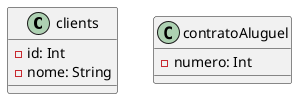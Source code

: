 @startuml ginasio
class clients {
  - id: Int
  - nome: String
}

class contratoAluguel {
  - numero: Int
}
@enduml